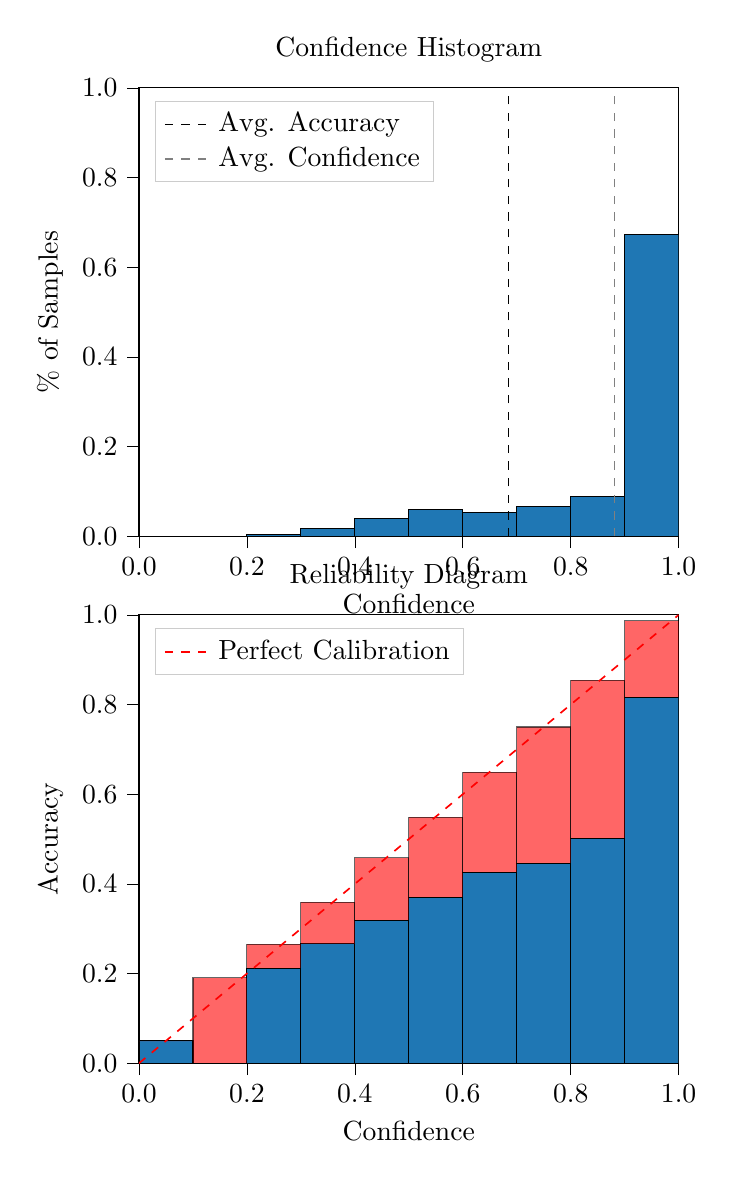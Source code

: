 % This file was created by tikzplotlib v0.9.8.
\begin{tikzpicture}

\definecolor{color0}{rgb}{0.122,0.467,0.706}

\begin{groupplot}[group style={group size=1 by 2}]
\nextgroupplot[
legend cell align={left},
legend style={
  fill opacity=0.8,
  draw opacity=1,
  text opacity=1,
  at={(0.03,0.97)},
  anchor=north west,
  draw=white!80!black
},
tick align=outside,
tick pos=left,
title={Confidence Histogram},
x grid style={white!69.02!black},
xlabel={Confidence},
xmin=0, xmax=1,
xtick style={color=black},
xtick={0,0.2,0.4,0.6,0.8,1},
xticklabels={0.0,0.2,0.4,0.6,0.8,1.0},
y grid style={white!69.02!black},
ylabel={\% of Samples},
ymin=0, ymax=1,
ytick style={color=black},
ytick={0,0.2,0.4,0.6,0.8,1},
yticklabels={0.0,0.2,0.4,0.6,0.8,1.0}
]
\draw[draw=black,fill=color0] (axis cs:-6.939e-18,0) rectangle (axis cs:0.1,0);
\draw[draw=black,fill=color0] (axis cs:0.1,0) rectangle (axis cs:0.2,0.0);
\draw[draw=black,fill=color0] (axis cs:0.2,0) rectangle (axis cs:0.3,0.003);
\draw[draw=black,fill=color0] (axis cs:0.3,0) rectangle (axis cs:0.4,0.018);
\draw[draw=black,fill=color0] (axis cs:0.4,0) rectangle (axis cs:0.5,0.039);
\draw[draw=black,fill=color0] (axis cs:0.5,0) rectangle (axis cs:0.6,0.06);
\draw[draw=black,fill=color0] (axis cs:0.6,0) rectangle (axis cs:0.7,0.052);
\draw[draw=black,fill=color0] (axis cs:0.7,0) rectangle (axis cs:0.8,0.067);
\draw[draw=black,fill=color0] (axis cs:0.8,0) rectangle (axis cs:0.9,0.089);
\draw[draw=black,fill=color0] (axis cs:0.9,0) rectangle (axis cs:1,0.672);
\addplot [semithick, black, dashed]
table {%
0.685 0
0.685 1
};
\addlegendentry{Avg. Accuracy}
\addplot [semithick, white!50.196!black, dashed]
table {%
0.881 0
0.881 1
};
\addlegendentry{Avg. Confidence}

\nextgroupplot[
legend cell align={left},
legend style={
  fill opacity=0.8,
  draw opacity=1,
  text opacity=1,
  at={(0.03,0.97)},
  anchor=north west,
  draw=white!80!black
},
tick align=outside,
tick pos=left,
title={Reliability Diagram},
x grid style={white!69.02!black},
xlabel={Confidence},
xmin=0, xmax=1,
xtick style={color=black},
xtick={0,0.2,0.4,0.6,0.8,1},
xticklabels={0.0,0.2,0.4,0.6,0.8,1.0},
y grid style={white!69.02!black},
ylabel={Accuracy},
ymin=0, ymax=1,
ytick style={color=black},
ytick={0,0.2,0.4,0.6,0.8,1},
yticklabels={0.0,0.2,0.4,0.6,0.8,1.0}
]
\draw[draw=black,fill=color0] (axis cs:-6.939e-18,0) rectangle (axis cs:0.1,0.05);
\draw[draw=black,fill=color0] (axis cs:0.1,0) rectangle (axis cs:0.2,0);
\draw[draw=black,fill=color0] (axis cs:0.2,0) rectangle (axis cs:0.3,0.212);
\draw[draw=black,fill=color0] (axis cs:0.3,0) rectangle (axis cs:0.4,0.267);
\draw[draw=black,fill=color0] (axis cs:0.4,0) rectangle (axis cs:0.5,0.319);
\draw[draw=black,fill=color0] (axis cs:0.5,0) rectangle (axis cs:0.6,0.37);
\draw[draw=black,fill=color0] (axis cs:0.6,0) rectangle (axis cs:0.7,0.426);
\draw[draw=black,fill=color0] (axis cs:0.7,0) rectangle (axis cs:0.8,0.446);
\draw[draw=black,fill=color0] (axis cs:0.8,0) rectangle (axis cs:0.9,0.502);
\draw[draw=black,fill=color0] (axis cs:0.9,0) rectangle (axis cs:1,0.816);
\draw[draw=black,fill=red,opacity=0.6] (axis cs:-6.939e-18,0.05) rectangle (axis cs:0.1,0.05);
\draw[draw=black,fill=red,opacity=0.6] (axis cs:0.1,0) rectangle (axis cs:0.2,0.191);
\draw[draw=black,fill=red,opacity=0.6] (axis cs:0.2,0.212) rectangle (axis cs:0.3,0.265);
\draw[draw=black,fill=red,opacity=0.6] (axis cs:0.3,0.267) rectangle (axis cs:0.4,0.359);
\draw[draw=black,fill=red,opacity=0.6] (axis cs:0.4,0.319) rectangle (axis cs:0.5,0.458);
\draw[draw=black,fill=red,opacity=0.6] (axis cs:0.5,0.37) rectangle (axis cs:0.6,0.549);
\draw[draw=black,fill=red,opacity=0.6] (axis cs:0.6,0.426) rectangle (axis cs:0.7,0.649);
\draw[draw=black,fill=red,opacity=0.6] (axis cs:0.7,0.446) rectangle (axis cs:0.8,0.75);
\draw[draw=black,fill=red,opacity=0.6] (axis cs:0.8,0.502) rectangle (axis cs:0.9,0.854);
\draw[draw=black,fill=red,opacity=0.6] (axis cs:0.9,0.816) rectangle (axis cs:1,0.987);
\addplot [semithick, red, dashed]
table {%
0 0
1 1
};
\addlegendentry{Perfect Calibration}
\end{groupplot}

\end{tikzpicture}
